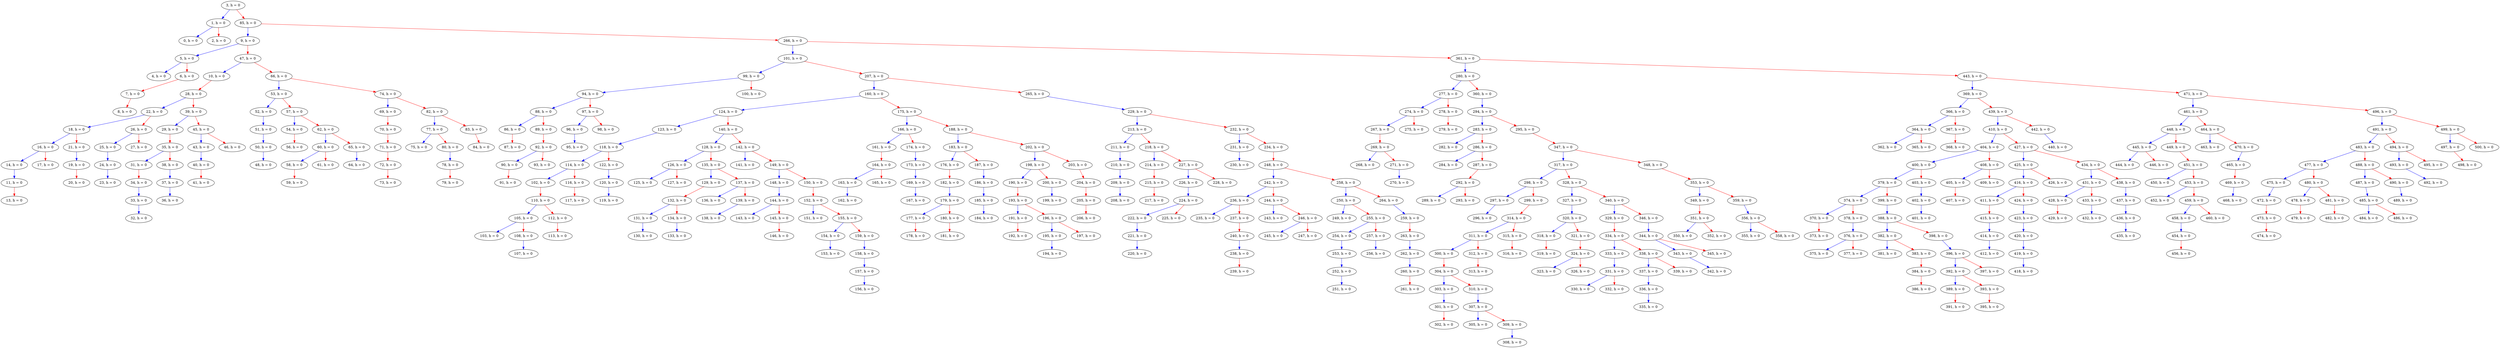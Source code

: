 digraph my_tree {
3 [label="3, h = 0"]1 [label="1, h = 0"]3 -> 1 [color=blue];
3 [label="3, h = 0"]85 [label="85, h = 0"]3 -> 85 [color=red];
1 [label="1, h = 0"]0 [label="0, h = 0"]1 -> 0 [color=blue];
1 [label="1, h = 0"]2 [label="2, h = 0"]1 -> 2 [color=red];
85 [label="85, h = 0"]9 [label="9, h = 0"]85 -> 9 [color=blue];
85 [label="85, h = 0"]266 [label="266, h = 0"]85 -> 266 [color=red];
9 [label="9, h = 0"]5 [label="5, h = 0"]9 -> 5 [color=blue];
9 [label="9, h = 0"]47 [label="47, h = 0"]9 -> 47 [color=red];
5 [label="5, h = 0"]4 [label="4, h = 0"]5 -> 4 [color=blue];
5 [label="5, h = 0"]6 [label="6, h = 0"]5 -> 6 [color=red];
6 [label="6, h = 0"]7 [label="7, h = 0"]6 -> 7 [color=red];
7 [label="7, h = 0"]8 [label="8, h = 0"]7 -> 8 [color=red];
47 [label="47, h = 0"]10 [label="10, h = 0"]47 -> 10 [color=blue];
47 [label="47, h = 0"]66 [label="66, h = 0"]47 -> 66 [color=red];
10 [label="10, h = 0"]28 [label="28, h = 0"]10 -> 28 [color=red];
28 [label="28, h = 0"]22 [label="22, h = 0"]28 -> 22 [color=blue];
28 [label="28, h = 0"]39 [label="39, h = 0"]28 -> 39 [color=red];
22 [label="22, h = 0"]18 [label="18, h = 0"]22 -> 18 [color=blue];
22 [label="22, h = 0"]26 [label="26, h = 0"]22 -> 26 [color=red];
18 [label="18, h = 0"]16 [label="16, h = 0"]18 -> 16 [color=blue];
18 [label="18, h = 0"]21 [label="21, h = 0"]18 -> 21 [color=red];
16 [label="16, h = 0"]14 [label="14, h = 0"]16 -> 14 [color=blue];
16 [label="16, h = 0"]17 [label="17, h = 0"]16 -> 17 [color=red];
14 [label="14, h = 0"]11 [label="11, h = 0"]14 -> 11 [color=blue];
11 [label="11, h = 0"]13 [label="13, h = 0"]11 -> 13 [color=red];
21 [label="21, h = 0"]19 [label="19, h = 0"]21 -> 19 [color=blue];
19 [label="19, h = 0"]20 [label="20, h = 0"]19 -> 20 [color=red];
26 [label="26, h = 0"]25 [label="25, h = 0"]26 -> 25 [color=blue];
26 [label="26, h = 0"]27 [label="27, h = 0"]26 -> 27 [color=red];
25 [label="25, h = 0"]24 [label="24, h = 0"]25 -> 24 [color=blue];
24 [label="24, h = 0"]23 [label="23, h = 0"]24 -> 23 [color=blue];
39 [label="39, h = 0"]29 [label="29, h = 0"]39 -> 29 [color=blue];
39 [label="39, h = 0"]45 [label="45, h = 0"]39 -> 45 [color=red];
29 [label="29, h = 0"]35 [label="35, h = 0"]29 -> 35 [color=red];
35 [label="35, h = 0"]31 [label="31, h = 0"]35 -> 31 [color=blue];
35 [label="35, h = 0"]38 [label="38, h = 0"]35 -> 38 [color=red];
31 [label="31, h = 0"]34 [label="34, h = 0"]31 -> 34 [color=red];
34 [label="34, h = 0"]33 [label="33, h = 0"]34 -> 33 [color=blue];
33 [label="33, h = 0"]32 [label="32, h = 0"]33 -> 32 [color=blue];
38 [label="38, h = 0"]37 [label="37, h = 0"]38 -> 37 [color=blue];
37 [label="37, h = 0"]36 [label="36, h = 0"]37 -> 36 [color=blue];
45 [label="45, h = 0"]43 [label="43, h = 0"]45 -> 43 [color=blue];
45 [label="45, h = 0"]46 [label="46, h = 0"]45 -> 46 [color=red];
43 [label="43, h = 0"]40 [label="40, h = 0"]43 -> 40 [color=blue];
40 [label="40, h = 0"]41 [label="41, h = 0"]40 -> 41 [color=red];
66 [label="66, h = 0"]53 [label="53, h = 0"]66 -> 53 [color=blue];
66 [label="66, h = 0"]74 [label="74, h = 0"]66 -> 74 [color=red];
53 [label="53, h = 0"]52 [label="52, h = 0"]53 -> 52 [color=blue];
53 [label="53, h = 0"]57 [label="57, h = 0"]53 -> 57 [color=red];
52 [label="52, h = 0"]51 [label="51, h = 0"]52 -> 51 [color=blue];
51 [label="51, h = 0"]50 [label="50, h = 0"]51 -> 50 [color=blue];
50 [label="50, h = 0"]48 [label="48, h = 0"]50 -> 48 [color=blue];
57 [label="57, h = 0"]54 [label="54, h = 0"]57 -> 54 [color=blue];
57 [label="57, h = 0"]62 [label="62, h = 0"]57 -> 62 [color=red];
54 [label="54, h = 0"]56 [label="56, h = 0"]54 -> 56 [color=red];
62 [label="62, h = 0"]60 [label="60, h = 0"]62 -> 60 [color=blue];
62 [label="62, h = 0"]65 [label="65, h = 0"]62 -> 65 [color=red];
60 [label="60, h = 0"]58 [label="58, h = 0"]60 -> 58 [color=blue];
60 [label="60, h = 0"]61 [label="61, h = 0"]60 -> 61 [color=red];
58 [label="58, h = 0"]59 [label="59, h = 0"]58 -> 59 [color=red];
65 [label="65, h = 0"]64 [label="64, h = 0"]65 -> 64 [color=blue];
74 [label="74, h = 0"]69 [label="69, h = 0"]74 -> 69 [color=blue];
74 [label="74, h = 0"]82 [label="82, h = 0"]74 -> 82 [color=red];
69 [label="69, h = 0"]70 [label="70, h = 0"]69 -> 70 [color=red];
70 [label="70, h = 0"]71 [label="71, h = 0"]70 -> 71 [color=red];
71 [label="71, h = 0"]72 [label="72, h = 0"]71 -> 72 [color=red];
72 [label="72, h = 0"]73 [label="73, h = 0"]72 -> 73 [color=red];
82 [label="82, h = 0"]77 [label="77, h = 0"]82 -> 77 [color=blue];
82 [label="82, h = 0"]83 [label="83, h = 0"]82 -> 83 [color=red];
77 [label="77, h = 0"]75 [label="75, h = 0"]77 -> 75 [color=blue];
77 [label="77, h = 0"]80 [label="80, h = 0"]77 -> 80 [color=red];
80 [label="80, h = 0"]78 [label="78, h = 0"]80 -> 78 [color=blue];
78 [label="78, h = 0"]79 [label="79, h = 0"]78 -> 79 [color=red];
83 [label="83, h = 0"]84 [label="84, h = 0"]83 -> 84 [color=red];
266 [label="266, h = 0"]101 [label="101, h = 0"]266 -> 101 [color=blue];
266 [label="266, h = 0"]361 [label="361, h = 0"]266 -> 361 [color=red];
101 [label="101, h = 0"]99 [label="99, h = 0"]101 -> 99 [color=blue];
101 [label="101, h = 0"]207 [label="207, h = 0"]101 -> 207 [color=red];
99 [label="99, h = 0"]94 [label="94, h = 0"]99 -> 94 [color=blue];
99 [label="99, h = 0"]100 [label="100, h = 0"]99 -> 100 [color=red];
94 [label="94, h = 0"]88 [label="88, h = 0"]94 -> 88 [color=blue];
94 [label="94, h = 0"]97 [label="97, h = 0"]94 -> 97 [color=red];
88 [label="88, h = 0"]86 [label="86, h = 0"]88 -> 86 [color=blue];
88 [label="88, h = 0"]89 [label="89, h = 0"]88 -> 89 [color=red];
86 [label="86, h = 0"]87 [label="87, h = 0"]86 -> 87 [color=red];
89 [label="89, h = 0"]92 [label="92, h = 0"]89 -> 92 [color=red];
92 [label="92, h = 0"]90 [label="90, h = 0"]92 -> 90 [color=blue];
92 [label="92, h = 0"]93 [label="93, h = 0"]92 -> 93 [color=red];
90 [label="90, h = 0"]91 [label="91, h = 0"]90 -> 91 [color=red];
97 [label="97, h = 0"]96 [label="96, h = 0"]97 -> 96 [color=blue];
97 [label="97, h = 0"]98 [label="98, h = 0"]97 -> 98 [color=red];
96 [label="96, h = 0"]95 [label="95, h = 0"]96 -> 95 [color=blue];
207 [label="207, h = 0"]160 [label="160, h = 0"]207 -> 160 [color=blue];
207 [label="207, h = 0"]265 [label="265, h = 0"]207 -> 265 [color=red];
160 [label="160, h = 0"]124 [label="124, h = 0"]160 -> 124 [color=blue];
160 [label="160, h = 0"]175 [label="175, h = 0"]160 -> 175 [color=red];
124 [label="124, h = 0"]123 [label="123, h = 0"]124 -> 123 [color=blue];
124 [label="124, h = 0"]140 [label="140, h = 0"]124 -> 140 [color=red];
123 [label="123, h = 0"]118 [label="118, h = 0"]123 -> 118 [color=blue];
118 [label="118, h = 0"]114 [label="114, h = 0"]118 -> 114 [color=blue];
118 [label="118, h = 0"]122 [label="122, h = 0"]118 -> 122 [color=red];
114 [label="114, h = 0"]102 [label="102, h = 0"]114 -> 102 [color=blue];
114 [label="114, h = 0"]116 [label="116, h = 0"]114 -> 116 [color=red];
102 [label="102, h = 0"]110 [label="110, h = 0"]102 -> 110 [color=red];
110 [label="110, h = 0"]105 [label="105, h = 0"]110 -> 105 [color=blue];
110 [label="110, h = 0"]112 [label="112, h = 0"]110 -> 112 [color=red];
105 [label="105, h = 0"]103 [label="103, h = 0"]105 -> 103 [color=blue];
105 [label="105, h = 0"]108 [label="108, h = 0"]105 -> 108 [color=red];
108 [label="108, h = 0"]107 [label="107, h = 0"]108 -> 107 [color=blue];
112 [label="112, h = 0"]113 [label="113, h = 0"]112 -> 113 [color=red];
116 [label="116, h = 0"]117 [label="117, h = 0"]116 -> 117 [color=red];
122 [label="122, h = 0"]120 [label="120, h = 0"]122 -> 120 [color=blue];
120 [label="120, h = 0"]119 [label="119, h = 0"]120 -> 119 [color=blue];
140 [label="140, h = 0"]128 [label="128, h = 0"]140 -> 128 [color=blue];
140 [label="140, h = 0"]142 [label="142, h = 0"]140 -> 142 [color=red];
128 [label="128, h = 0"]126 [label="126, h = 0"]128 -> 126 [color=blue];
128 [label="128, h = 0"]135 [label="135, h = 0"]128 -> 135 [color=red];
126 [label="126, h = 0"]125 [label="125, h = 0"]126 -> 125 [color=blue];
126 [label="126, h = 0"]127 [label="127, h = 0"]126 -> 127 [color=red];
135 [label="135, h = 0"]129 [label="129, h = 0"]135 -> 129 [color=blue];
135 [label="135, h = 0"]137 [label="137, h = 0"]135 -> 137 [color=red];
129 [label="129, h = 0"]132 [label="132, h = 0"]129 -> 132 [color=red];
132 [label="132, h = 0"]131 [label="131, h = 0"]132 -> 131 [color=blue];
132 [label="132, h = 0"]134 [label="134, h = 0"]132 -> 134 [color=red];
131 [label="131, h = 0"]130 [label="130, h = 0"]131 -> 130 [color=blue];
134 [label="134, h = 0"]133 [label="133, h = 0"]134 -> 133 [color=blue];
137 [label="137, h = 0"]136 [label="136, h = 0"]137 -> 136 [color=blue];
137 [label="137, h = 0"]139 [label="139, h = 0"]137 -> 139 [color=red];
139 [label="139, h = 0"]138 [label="138, h = 0"]139 -> 138 [color=blue];
142 [label="142, h = 0"]141 [label="141, h = 0"]142 -> 141 [color=blue];
142 [label="142, h = 0"]149 [label="149, h = 0"]142 -> 149 [color=red];
149 [label="149, h = 0"]148 [label="148, h = 0"]149 -> 148 [color=blue];
149 [label="149, h = 0"]150 [label="150, h = 0"]149 -> 150 [color=red];
148 [label="148, h = 0"]144 [label="144, h = 0"]148 -> 144 [color=blue];
144 [label="144, h = 0"]143 [label="143, h = 0"]144 -> 143 [color=blue];
144 [label="144, h = 0"]145 [label="145, h = 0"]144 -> 145 [color=red];
145 [label="145, h = 0"]146 [label="146, h = 0"]145 -> 146 [color=red];
150 [label="150, h = 0"]152 [label="152, h = 0"]150 -> 152 [color=red];
152 [label="152, h = 0"]151 [label="151, h = 0"]152 -> 151 [color=blue];
152 [label="152, h = 0"]155 [label="155, h = 0"]152 -> 155 [color=red];
155 [label="155, h = 0"]154 [label="154, h = 0"]155 -> 154 [color=blue];
155 [label="155, h = 0"]159 [label="159, h = 0"]155 -> 159 [color=red];
154 [label="154, h = 0"]153 [label="153, h = 0"]154 -> 153 [color=blue];
159 [label="159, h = 0"]158 [label="158, h = 0"]159 -> 158 [color=blue];
158 [label="158, h = 0"]157 [label="157, h = 0"]158 -> 157 [color=blue];
157 [label="157, h = 0"]156 [label="156, h = 0"]157 -> 156 [color=blue];
175 [label="175, h = 0"]166 [label="166, h = 0"]175 -> 166 [color=blue];
175 [label="175, h = 0"]188 [label="188, h = 0"]175 -> 188 [color=red];
166 [label="166, h = 0"]161 [label="161, h = 0"]166 -> 161 [color=blue];
166 [label="166, h = 0"]174 [label="174, h = 0"]166 -> 174 [color=red];
161 [label="161, h = 0"]164 [label="164, h = 0"]161 -> 164 [color=red];
164 [label="164, h = 0"]163 [label="163, h = 0"]164 -> 163 [color=blue];
164 [label="164, h = 0"]165 [label="165, h = 0"]164 -> 165 [color=red];
163 [label="163, h = 0"]162 [label="162, h = 0"]163 -> 162 [color=blue];
174 [label="174, h = 0"]173 [label="173, h = 0"]174 -> 173 [color=blue];
173 [label="173, h = 0"]169 [label="169, h = 0"]173 -> 169 [color=blue];
169 [label="169, h = 0"]167 [label="167, h = 0"]169 -> 167 [color=blue];
188 [label="188, h = 0"]183 [label="183, h = 0"]188 -> 183 [color=blue];
188 [label="188, h = 0"]202 [label="202, h = 0"]188 -> 202 [color=red];
183 [label="183, h = 0"]176 [label="176, h = 0"]183 -> 176 [color=blue];
183 [label="183, h = 0"]187 [label="187, h = 0"]183 -> 187 [color=red];
176 [label="176, h = 0"]182 [label="182, h = 0"]176 -> 182 [color=red];
182 [label="182, h = 0"]179 [label="179, h = 0"]182 -> 179 [color=blue];
179 [label="179, h = 0"]177 [label="177, h = 0"]179 -> 177 [color=blue];
179 [label="179, h = 0"]180 [label="180, h = 0"]179 -> 180 [color=red];
177 [label="177, h = 0"]178 [label="178, h = 0"]177 -> 178 [color=red];
180 [label="180, h = 0"]181 [label="181, h = 0"]180 -> 181 [color=red];
187 [label="187, h = 0"]186 [label="186, h = 0"]187 -> 186 [color=blue];
186 [label="186, h = 0"]185 [label="185, h = 0"]186 -> 185 [color=blue];
185 [label="185, h = 0"]184 [label="184, h = 0"]185 -> 184 [color=blue];
202 [label="202, h = 0"]198 [label="198, h = 0"]202 -> 198 [color=blue];
202 [label="202, h = 0"]203 [label="203, h = 0"]202 -> 203 [color=red];
198 [label="198, h = 0"]190 [label="190, h = 0"]198 -> 190 [color=blue];
198 [label="198, h = 0"]200 [label="200, h = 0"]198 -> 200 [color=red];
190 [label="190, h = 0"]193 [label="193, h = 0"]190 -> 193 [color=red];
193 [label="193, h = 0"]191 [label="191, h = 0"]193 -> 191 [color=blue];
193 [label="193, h = 0"]196 [label="196, h = 0"]193 -> 196 [color=red];
191 [label="191, h = 0"]192 [label="192, h = 0"]191 -> 192 [color=red];
196 [label="196, h = 0"]195 [label="195, h = 0"]196 -> 195 [color=blue];
196 [label="196, h = 0"]197 [label="197, h = 0"]196 -> 197 [color=red];
195 [label="195, h = 0"]194 [label="194, h = 0"]195 -> 194 [color=blue];
200 [label="200, h = 0"]199 [label="199, h = 0"]200 -> 199 [color=blue];
203 [label="203, h = 0"]204 [label="204, h = 0"]203 -> 204 [color=red];
204 [label="204, h = 0"]205 [label="205, h = 0"]204 -> 205 [color=red];
205 [label="205, h = 0"]206 [label="206, h = 0"]205 -> 206 [color=red];
265 [label="265, h = 0"]229 [label="229, h = 0"]265 -> 229 [color=blue];
229 [label="229, h = 0"]213 [label="213, h = 0"]229 -> 213 [color=blue];
229 [label="229, h = 0"]232 [label="232, h = 0"]229 -> 232 [color=red];
213 [label="213, h = 0"]211 [label="211, h = 0"]213 -> 211 [color=blue];
213 [label="213, h = 0"]218 [label="218, h = 0"]213 -> 218 [color=red];
211 [label="211, h = 0"]210 [label="210, h = 0"]211 -> 210 [color=blue];
210 [label="210, h = 0"]209 [label="209, h = 0"]210 -> 209 [color=blue];
209 [label="209, h = 0"]208 [label="208, h = 0"]209 -> 208 [color=blue];
218 [label="218, h = 0"]214 [label="214, h = 0"]218 -> 214 [color=blue];
218 [label="218, h = 0"]227 [label="227, h = 0"]218 -> 227 [color=red];
214 [label="214, h = 0"]215 [label="215, h = 0"]214 -> 215 [color=red];
215 [label="215, h = 0"]217 [label="217, h = 0"]215 -> 217 [color=red];
227 [label="227, h = 0"]226 [label="226, h = 0"]227 -> 226 [color=blue];
227 [label="227, h = 0"]228 [label="228, h = 0"]227 -> 228 [color=red];
226 [label="226, h = 0"]224 [label="224, h = 0"]226 -> 224 [color=blue];
224 [label="224, h = 0"]222 [label="222, h = 0"]224 -> 222 [color=blue];
224 [label="224, h = 0"]225 [label="225, h = 0"]224 -> 225 [color=red];
222 [label="222, h = 0"]221 [label="221, h = 0"]222 -> 221 [color=blue];
221 [label="221, h = 0"]220 [label="220, h = 0"]221 -> 220 [color=blue];
232 [label="232, h = 0"]231 [label="231, h = 0"]232 -> 231 [color=blue];
232 [label="232, h = 0"]234 [label="234, h = 0"]232 -> 234 [color=red];
231 [label="231, h = 0"]230 [label="230, h = 0"]231 -> 230 [color=blue];
234 [label="234, h = 0"]248 [label="248, h = 0"]234 -> 248 [color=red];
248 [label="248, h = 0"]242 [label="242, h = 0"]248 -> 242 [color=blue];
248 [label="248, h = 0"]258 [label="258, h = 0"]248 -> 258 [color=red];
242 [label="242, h = 0"]236 [label="236, h = 0"]242 -> 236 [color=blue];
242 [label="242, h = 0"]244 [label="244, h = 0"]242 -> 244 [color=red];
236 [label="236, h = 0"]235 [label="235, h = 0"]236 -> 235 [color=blue];
236 [label="236, h = 0"]237 [label="237, h = 0"]236 -> 237 [color=red];
237 [label="237, h = 0"]240 [label="240, h = 0"]237 -> 240 [color=red];
240 [label="240, h = 0"]238 [label="238, h = 0"]240 -> 238 [color=blue];
238 [label="238, h = 0"]239 [label="239, h = 0"]238 -> 239 [color=red];
244 [label="244, h = 0"]243 [label="243, h = 0"]244 -> 243 [color=blue];
244 [label="244, h = 0"]246 [label="246, h = 0"]244 -> 246 [color=red];
246 [label="246, h = 0"]245 [label="245, h = 0"]246 -> 245 [color=blue];
246 [label="246, h = 0"]247 [label="247, h = 0"]246 -> 247 [color=red];
258 [label="258, h = 0"]250 [label="250, h = 0"]258 -> 250 [color=blue];
258 [label="258, h = 0"]264 [label="264, h = 0"]258 -> 264 [color=red];
250 [label="250, h = 0"]249 [label="249, h = 0"]250 -> 249 [color=blue];
250 [label="250, h = 0"]255 [label="255, h = 0"]250 -> 255 [color=red];
255 [label="255, h = 0"]254 [label="254, h = 0"]255 -> 254 [color=blue];
255 [label="255, h = 0"]257 [label="257, h = 0"]255 -> 257 [color=red];
254 [label="254, h = 0"]253 [label="253, h = 0"]254 -> 253 [color=blue];
253 [label="253, h = 0"]252 [label="252, h = 0"]253 -> 252 [color=blue];
252 [label="252, h = 0"]251 [label="251, h = 0"]252 -> 251 [color=blue];
257 [label="257, h = 0"]256 [label="256, h = 0"]257 -> 256 [color=blue];
264 [label="264, h = 0"]259 [label="259, h = 0"]264 -> 259 [color=blue];
259 [label="259, h = 0"]263 [label="263, h = 0"]259 -> 263 [color=red];
263 [label="263, h = 0"]262 [label="262, h = 0"]263 -> 262 [color=blue];
262 [label="262, h = 0"]260 [label="260, h = 0"]262 -> 260 [color=blue];
260 [label="260, h = 0"]261 [label="261, h = 0"]260 -> 261 [color=red];
361 [label="361, h = 0"]280 [label="280, h = 0"]361 -> 280 [color=blue];
361 [label="361, h = 0"]443 [label="443, h = 0"]361 -> 443 [color=red];
280 [label="280, h = 0"]277 [label="277, h = 0"]280 -> 277 [color=blue];
280 [label="280, h = 0"]360 [label="360, h = 0"]280 -> 360 [color=red];
277 [label="277, h = 0"]274 [label="274, h = 0"]277 -> 274 [color=blue];
277 [label="277, h = 0"]278 [label="278, h = 0"]277 -> 278 [color=red];
274 [label="274, h = 0"]267 [label="267, h = 0"]274 -> 267 [color=blue];
274 [label="274, h = 0"]275 [label="275, h = 0"]274 -> 275 [color=red];
267 [label="267, h = 0"]269 [label="269, h = 0"]267 -> 269 [color=red];
269 [label="269, h = 0"]268 [label="268, h = 0"]269 -> 268 [color=blue];
269 [label="269, h = 0"]271 [label="271, h = 0"]269 -> 271 [color=red];
271 [label="271, h = 0"]270 [label="270, h = 0"]271 -> 270 [color=blue];
278 [label="278, h = 0"]279 [label="279, h = 0"]278 -> 279 [color=red];
360 [label="360, h = 0"]294 [label="294, h = 0"]360 -> 294 [color=blue];
294 [label="294, h = 0"]283 [label="283, h = 0"]294 -> 283 [color=blue];
294 [label="294, h = 0"]295 [label="295, h = 0"]294 -> 295 [color=red];
283 [label="283, h = 0"]282 [label="282, h = 0"]283 -> 282 [color=blue];
283 [label="283, h = 0"]286 [label="286, h = 0"]283 -> 286 [color=red];
286 [label="286, h = 0"]284 [label="284, h = 0"]286 -> 284 [color=blue];
286 [label="286, h = 0"]287 [label="287, h = 0"]286 -> 287 [color=red];
287 [label="287, h = 0"]292 [label="292, h = 0"]287 -> 292 [color=red];
292 [label="292, h = 0"]289 [label="289, h = 0"]292 -> 289 [color=blue];
292 [label="292, h = 0"]293 [label="293, h = 0"]292 -> 293 [color=red];
295 [label="295, h = 0"]347 [label="347, h = 0"]295 -> 347 [color=red];
347 [label="347, h = 0"]317 [label="317, h = 0"]347 -> 317 [color=blue];
347 [label="347, h = 0"]348 [label="348, h = 0"]347 -> 348 [color=red];
317 [label="317, h = 0"]298 [label="298, h = 0"]317 -> 298 [color=blue];
317 [label="317, h = 0"]328 [label="328, h = 0"]317 -> 328 [color=red];
298 [label="298, h = 0"]297 [label="297, h = 0"]298 -> 297 [color=blue];
298 [label="298, h = 0"]299 [label="299, h = 0"]298 -> 299 [color=red];
297 [label="297, h = 0"]296 [label="296, h = 0"]297 -> 296 [color=blue];
299 [label="299, h = 0"]314 [label="314, h = 0"]299 -> 314 [color=red];
314 [label="314, h = 0"]311 [label="311, h = 0"]314 -> 311 [color=blue];
314 [label="314, h = 0"]315 [label="315, h = 0"]314 -> 315 [color=red];
311 [label="311, h = 0"]300 [label="300, h = 0"]311 -> 300 [color=blue];
311 [label="311, h = 0"]312 [label="312, h = 0"]311 -> 312 [color=red];
300 [label="300, h = 0"]304 [label="304, h = 0"]300 -> 304 [color=red];
304 [label="304, h = 0"]303 [label="303, h = 0"]304 -> 303 [color=blue];
304 [label="304, h = 0"]310 [label="310, h = 0"]304 -> 310 [color=red];
303 [label="303, h = 0"]301 [label="301, h = 0"]303 -> 301 [color=blue];
301 [label="301, h = 0"]302 [label="302, h = 0"]301 -> 302 [color=red];
310 [label="310, h = 0"]307 [label="307, h = 0"]310 -> 307 [color=blue];
307 [label="307, h = 0"]305 [label="305, h = 0"]307 -> 305 [color=blue];
307 [label="307, h = 0"]309 [label="309, h = 0"]307 -> 309 [color=red];
309 [label="309, h = 0"]308 [label="308, h = 0"]309 -> 308 [color=blue];
312 [label="312, h = 0"]313 [label="313, h = 0"]312 -> 313 [color=red];
315 [label="315, h = 0"]316 [label="316, h = 0"]315 -> 316 [color=red];
328 [label="328, h = 0"]327 [label="327, h = 0"]328 -> 327 [color=blue];
328 [label="328, h = 0"]340 [label="340, h = 0"]328 -> 340 [color=red];
327 [label="327, h = 0"]320 [label="320, h = 0"]327 -> 320 [color=blue];
320 [label="320, h = 0"]318 [label="318, h = 0"]320 -> 318 [color=blue];
320 [label="320, h = 0"]321 [label="321, h = 0"]320 -> 321 [color=red];
318 [label="318, h = 0"]319 [label="319, h = 0"]318 -> 319 [color=red];
321 [label="321, h = 0"]324 [label="324, h = 0"]321 -> 324 [color=red];
324 [label="324, h = 0"]323 [label="323, h = 0"]324 -> 323 [color=blue];
324 [label="324, h = 0"]326 [label="326, h = 0"]324 -> 326 [color=red];
340 [label="340, h = 0"]329 [label="329, h = 0"]340 -> 329 [color=blue];
340 [label="340, h = 0"]346 [label="346, h = 0"]340 -> 346 [color=red];
329 [label="329, h = 0"]334 [label="334, h = 0"]329 -> 334 [color=red];
334 [label="334, h = 0"]333 [label="333, h = 0"]334 -> 333 [color=blue];
334 [label="334, h = 0"]338 [label="338, h = 0"]334 -> 338 [color=red];
333 [label="333, h = 0"]331 [label="331, h = 0"]333 -> 331 [color=blue];
331 [label="331, h = 0"]330 [label="330, h = 0"]331 -> 330 [color=blue];
331 [label="331, h = 0"]332 [label="332, h = 0"]331 -> 332 [color=red];
338 [label="338, h = 0"]337 [label="337, h = 0"]338 -> 337 [color=blue];
338 [label="338, h = 0"]339 [label="339, h = 0"]338 -> 339 [color=red];
337 [label="337, h = 0"]336 [label="336, h = 0"]337 -> 336 [color=blue];
336 [label="336, h = 0"]335 [label="335, h = 0"]336 -> 335 [color=blue];
346 [label="346, h = 0"]344 [label="344, h = 0"]346 -> 344 [color=blue];
344 [label="344, h = 0"]343 [label="343, h = 0"]344 -> 343 [color=blue];
344 [label="344, h = 0"]345 [label="345, h = 0"]344 -> 345 [color=red];
343 [label="343, h = 0"]342 [label="342, h = 0"]343 -> 342 [color=blue];
348 [label="348, h = 0"]353 [label="353, h = 0"]348 -> 353 [color=red];
353 [label="353, h = 0"]349 [label="349, h = 0"]353 -> 349 [color=blue];
353 [label="353, h = 0"]359 [label="359, h = 0"]353 -> 359 [color=red];
349 [label="349, h = 0"]351 [label="351, h = 0"]349 -> 351 [color=red];
351 [label="351, h = 0"]350 [label="350, h = 0"]351 -> 350 [color=blue];
351 [label="351, h = 0"]352 [label="352, h = 0"]351 -> 352 [color=red];
359 [label="359, h = 0"]356 [label="356, h = 0"]359 -> 356 [color=blue];
356 [label="356, h = 0"]355 [label="355, h = 0"]356 -> 355 [color=blue];
356 [label="356, h = 0"]358 [label="358, h = 0"]356 -> 358 [color=red];
443 [label="443, h = 0"]369 [label="369, h = 0"]443 -> 369 [color=blue];
443 [label="443, h = 0"]471 [label="471, h = 0"]443 -> 471 [color=red];
369 [label="369, h = 0"]366 [label="366, h = 0"]369 -> 366 [color=blue];
369 [label="369, h = 0"]439 [label="439, h = 0"]369 -> 439 [color=red];
366 [label="366, h = 0"]364 [label="364, h = 0"]366 -> 364 [color=blue];
366 [label="366, h = 0"]367 [label="367, h = 0"]366 -> 367 [color=red];
364 [label="364, h = 0"]362 [label="362, h = 0"]364 -> 362 [color=blue];
364 [label="364, h = 0"]365 [label="365, h = 0"]364 -> 365 [color=red];
367 [label="367, h = 0"]368 [label="368, h = 0"]367 -> 368 [color=red];
439 [label="439, h = 0"]410 [label="410, h = 0"]439 -> 410 [color=blue];
439 [label="439, h = 0"]442 [label="442, h = 0"]439 -> 442 [color=red];
410 [label="410, h = 0"]404 [label="404, h = 0"]410 -> 404 [color=blue];
410 [label="410, h = 0"]427 [label="427, h = 0"]410 -> 427 [color=red];
404 [label="404, h = 0"]400 [label="400, h = 0"]404 -> 400 [color=blue];
404 [label="404, h = 0"]408 [label="408, h = 0"]404 -> 408 [color=red];
400 [label="400, h = 0"]379 [label="379, h = 0"]400 -> 379 [color=blue];
400 [label="400, h = 0"]403 [label="403, h = 0"]400 -> 403 [color=red];
379 [label="379, h = 0"]374 [label="374, h = 0"]379 -> 374 [color=blue];
379 [label="379, h = 0"]399 [label="399, h = 0"]379 -> 399 [color=red];
374 [label="374, h = 0"]370 [label="370, h = 0"]374 -> 370 [color=blue];
374 [label="374, h = 0"]378 [label="378, h = 0"]374 -> 378 [color=red];
370 [label="370, h = 0"]373 [label="373, h = 0"]370 -> 373 [color=red];
378 [label="378, h = 0"]376 [label="376, h = 0"]378 -> 376 [color=blue];
376 [label="376, h = 0"]375 [label="375, h = 0"]376 -> 375 [color=blue];
376 [label="376, h = 0"]377 [label="377, h = 0"]376 -> 377 [color=red];
399 [label="399, h = 0"]388 [label="388, h = 0"]399 -> 388 [color=blue];
388 [label="388, h = 0"]382 [label="382, h = 0"]388 -> 382 [color=blue];
388 [label="388, h = 0"]398 [label="398, h = 0"]388 -> 398 [color=red];
382 [label="382, h = 0"]381 [label="381, h = 0"]382 -> 381 [color=blue];
382 [label="382, h = 0"]383 [label="383, h = 0"]382 -> 383 [color=red];
383 [label="383, h = 0"]384 [label="384, h = 0"]383 -> 384 [color=red];
384 [label="384, h = 0"]386 [label="386, h = 0"]384 -> 386 [color=red];
398 [label="398, h = 0"]396 [label="396, h = 0"]398 -> 396 [color=blue];
396 [label="396, h = 0"]392 [label="392, h = 0"]396 -> 392 [color=blue];
396 [label="396, h = 0"]397 [label="397, h = 0"]396 -> 397 [color=red];
392 [label="392, h = 0"]389 [label="389, h = 0"]392 -> 389 [color=blue];
392 [label="392, h = 0"]393 [label="393, h = 0"]392 -> 393 [color=red];
389 [label="389, h = 0"]391 [label="391, h = 0"]389 -> 391 [color=red];
393 [label="393, h = 0"]395 [label="395, h = 0"]393 -> 395 [color=red];
403 [label="403, h = 0"]402 [label="402, h = 0"]403 -> 402 [color=blue];
402 [label="402, h = 0"]401 [label="401, h = 0"]402 -> 401 [color=blue];
408 [label="408, h = 0"]405 [label="405, h = 0"]408 -> 405 [color=blue];
408 [label="408, h = 0"]409 [label="409, h = 0"]408 -> 409 [color=red];
405 [label="405, h = 0"]407 [label="407, h = 0"]405 -> 407 [color=red];
427 [label="427, h = 0"]425 [label="425, h = 0"]427 -> 425 [color=blue];
427 [label="427, h = 0"]434 [label="434, h = 0"]427 -> 434 [color=red];
425 [label="425, h = 0"]416 [label="416, h = 0"]425 -> 416 [color=blue];
425 [label="425, h = 0"]426 [label="426, h = 0"]425 -> 426 [color=red];
416 [label="416, h = 0"]411 [label="411, h = 0"]416 -> 411 [color=blue];
416 [label="416, h = 0"]424 [label="424, h = 0"]416 -> 424 [color=red];
411 [label="411, h = 0"]415 [label="415, h = 0"]411 -> 415 [color=red];
415 [label="415, h = 0"]414 [label="414, h = 0"]415 -> 414 [color=blue];
414 [label="414, h = 0"]412 [label="412, h = 0"]414 -> 412 [color=blue];
424 [label="424, h = 0"]423 [label="423, h = 0"]424 -> 423 [color=blue];
423 [label="423, h = 0"]420 [label="420, h = 0"]423 -> 420 [color=blue];
420 [label="420, h = 0"]419 [label="419, h = 0"]420 -> 419 [color=blue];
419 [label="419, h = 0"]418 [label="418, h = 0"]419 -> 418 [color=blue];
434 [label="434, h = 0"]431 [label="431, h = 0"]434 -> 431 [color=blue];
434 [label="434, h = 0"]438 [label="438, h = 0"]434 -> 438 [color=red];
431 [label="431, h = 0"]428 [label="428, h = 0"]431 -> 428 [color=blue];
431 [label="431, h = 0"]433 [label="433, h = 0"]431 -> 433 [color=red];
428 [label="428, h = 0"]429 [label="429, h = 0"]428 -> 429 [color=red];
433 [label="433, h = 0"]432 [label="432, h = 0"]433 -> 432 [color=blue];
438 [label="438, h = 0"]437 [label="437, h = 0"]438 -> 437 [color=blue];
437 [label="437, h = 0"]436 [label="436, h = 0"]437 -> 436 [color=blue];
436 [label="436, h = 0"]435 [label="435, h = 0"]436 -> 435 [color=blue];
442 [label="442, h = 0"]440 [label="440, h = 0"]442 -> 440 [color=blue];
471 [label="471, h = 0"]461 [label="461, h = 0"]471 -> 461 [color=blue];
471 [label="471, h = 0"]496 [label="496, h = 0"]471 -> 496 [color=red];
461 [label="461, h = 0"]448 [label="448, h = 0"]461 -> 448 [color=blue];
461 [label="461, h = 0"]464 [label="464, h = 0"]461 -> 464 [color=red];
448 [label="448, h = 0"]445 [label="445, h = 0"]448 -> 445 [color=blue];
448 [label="448, h = 0"]449 [label="449, h = 0"]448 -> 449 [color=red];
445 [label="445, h = 0"]444 [label="444, h = 0"]445 -> 444 [color=blue];
445 [label="445, h = 0"]446 [label="446, h = 0"]445 -> 446 [color=red];
449 [label="449, h = 0"]451 [label="451, h = 0"]449 -> 451 [color=red];
451 [label="451, h = 0"]450 [label="450, h = 0"]451 -> 450 [color=blue];
451 [label="451, h = 0"]453 [label="453, h = 0"]451 -> 453 [color=red];
453 [label="453, h = 0"]452 [label="452, h = 0"]453 -> 452 [color=blue];
453 [label="453, h = 0"]459 [label="459, h = 0"]453 -> 459 [color=red];
459 [label="459, h = 0"]458 [label="458, h = 0"]459 -> 458 [color=blue];
459 [label="459, h = 0"]460 [label="460, h = 0"]459 -> 460 [color=red];
458 [label="458, h = 0"]454 [label="454, h = 0"]458 -> 454 [color=blue];
454 [label="454, h = 0"]456 [label="456, h = 0"]454 -> 456 [color=red];
464 [label="464, h = 0"]463 [label="463, h = 0"]464 -> 463 [color=blue];
464 [label="464, h = 0"]470 [label="470, h = 0"]464 -> 470 [color=red];
470 [label="470, h = 0"]465 [label="465, h = 0"]470 -> 465 [color=blue];
465 [label="465, h = 0"]469 [label="469, h = 0"]465 -> 469 [color=red];
469 [label="469, h = 0"]468 [label="468, h = 0"]469 -> 468 [color=blue];
496 [label="496, h = 0"]491 [label="491, h = 0"]496 -> 491 [color=blue];
496 [label="496, h = 0"]499 [label="499, h = 0"]496 -> 499 [color=red];
491 [label="491, h = 0"]483 [label="483, h = 0"]491 -> 483 [color=blue];
491 [label="491, h = 0"]494 [label="494, h = 0"]491 -> 494 [color=red];
483 [label="483, h = 0"]477 [label="477, h = 0"]483 -> 477 [color=blue];
483 [label="483, h = 0"]488 [label="488, h = 0"]483 -> 488 [color=red];
477 [label="477, h = 0"]475 [label="475, h = 0"]477 -> 475 [color=blue];
477 [label="477, h = 0"]480 [label="480, h = 0"]477 -> 480 [color=red];
475 [label="475, h = 0"]472 [label="472, h = 0"]475 -> 472 [color=blue];
472 [label="472, h = 0"]473 [label="473, h = 0"]472 -> 473 [color=red];
473 [label="473, h = 0"]474 [label="474, h = 0"]473 -> 474 [color=red];
480 [label="480, h = 0"]478 [label="478, h = 0"]480 -> 478 [color=blue];
480 [label="480, h = 0"]481 [label="481, h = 0"]480 -> 481 [color=red];
478 [label="478, h = 0"]479 [label="479, h = 0"]478 -> 479 [color=red];
481 [label="481, h = 0"]482 [label="482, h = 0"]481 -> 482 [color=red];
488 [label="488, h = 0"]487 [label="487, h = 0"]488 -> 487 [color=blue];
488 [label="488, h = 0"]490 [label="490, h = 0"]488 -> 490 [color=red];
487 [label="487, h = 0"]485 [label="485, h = 0"]487 -> 485 [color=blue];
485 [label="485, h = 0"]484 [label="484, h = 0"]485 -> 484 [color=blue];
485 [label="485, h = 0"]486 [label="486, h = 0"]485 -> 486 [color=red];
490 [label="490, h = 0"]489 [label="489, h = 0"]490 -> 489 [color=blue];
494 [label="494, h = 0"]493 [label="493, h = 0"]494 -> 493 [color=blue];
494 [label="494, h = 0"]495 [label="495, h = 0"]494 -> 495 [color=red];
493 [label="493, h = 0"]492 [label="492, h = 0"]493 -> 492 [color=blue];
499 [label="499, h = 0"]497 [label="497, h = 0"]499 -> 497 [color=blue];
499 [label="499, h = 0"]500 [label="500, h = 0"]499 -> 500 [color=red];
497 [label="497, h = 0"]498 [label="498, h = 0"]497 -> 498 [color=red];
}
